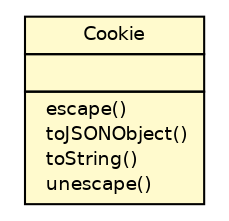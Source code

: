#!/usr/local/bin/dot
#
# Class diagram 
# Generated by UMLGraph version 5.2 (http://www.umlgraph.org/)
#

digraph G {
	edge [fontname="Helvetica",fontsize=10,labelfontname="Helvetica",labelfontsize=10];
	node [fontname="Helvetica",fontsize=10,shape=plaintext];
	nodesep=0.25;
	ranksep=0.5;
	// org.json.heyzap.Cookie
	c9357 [label=<<table title="org.json.heyzap.Cookie" border="0" cellborder="1" cellspacing="0" cellpadding="2" port="p" bgcolor="lemonChiffon" href="./Cookie.html">
		<tr><td><table border="0" cellspacing="0" cellpadding="1">
<tr><td align="center" balign="center"> Cookie </td></tr>
		</table></td></tr>
		<tr><td><table border="0" cellspacing="0" cellpadding="1">
<tr><td align="left" balign="left">  </td></tr>
		</table></td></tr>
		<tr><td><table border="0" cellspacing="0" cellpadding="1">
<tr><td align="left" balign="left">  escape() </td></tr>
<tr><td align="left" balign="left">  toJSONObject() </td></tr>
<tr><td align="left" balign="left">  toString() </td></tr>
<tr><td align="left" balign="left">  unescape() </td></tr>
		</table></td></tr>
		</table>>, fontname="Helvetica", fontcolor="black", fontsize=9.0];
}

